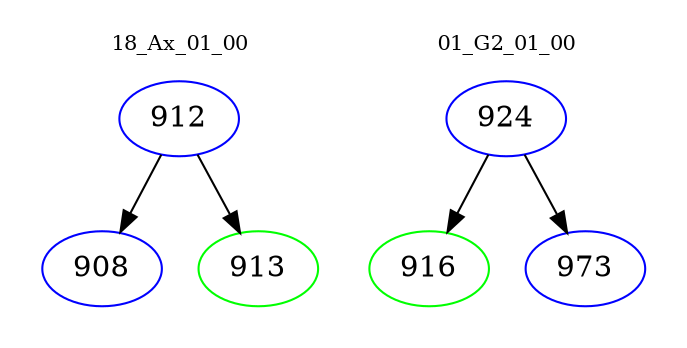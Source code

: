 digraph{
subgraph cluster_0 {
color = white
label = "18_Ax_01_00";
fontsize=10;
T0_912 [label="912", color="blue"]
T0_912 -> T0_908 [color="black"]
T0_908 [label="908", color="blue"]
T0_912 -> T0_913 [color="black"]
T0_913 [label="913", color="green"]
}
subgraph cluster_1 {
color = white
label = "01_G2_01_00";
fontsize=10;
T1_924 [label="924", color="blue"]
T1_924 -> T1_916 [color="black"]
T1_916 [label="916", color="green"]
T1_924 -> T1_973 [color="black"]
T1_973 [label="973", color="blue"]
}
}
